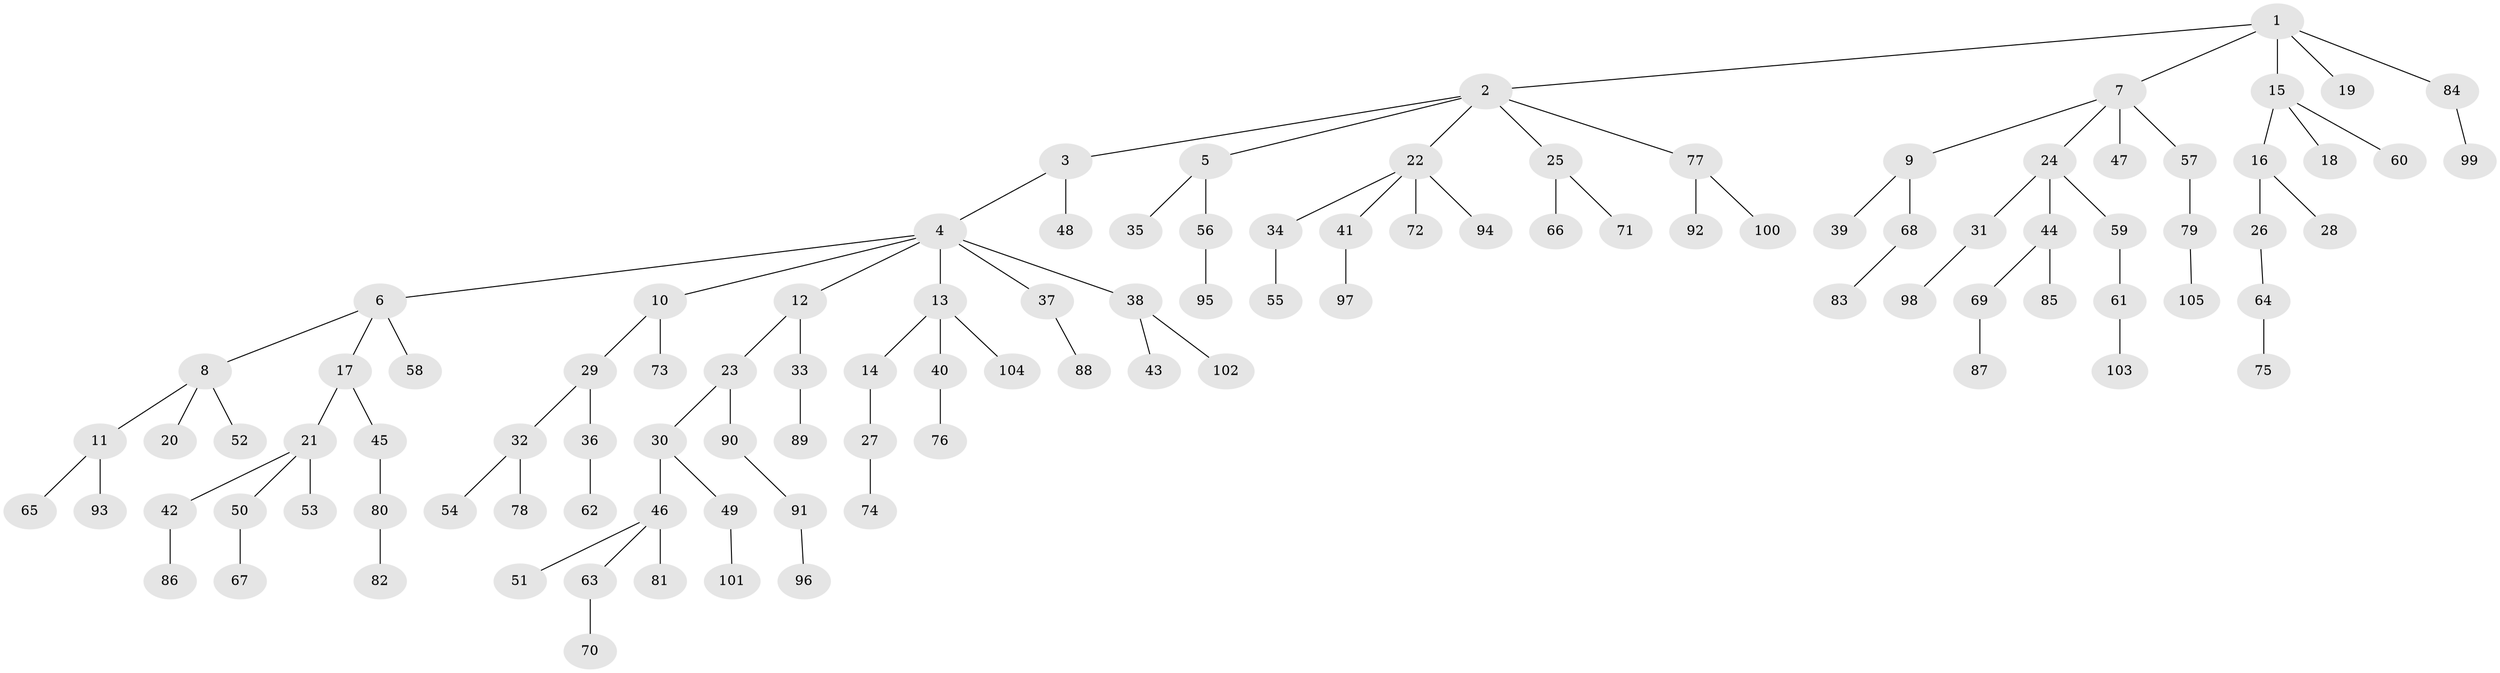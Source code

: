 // Generated by graph-tools (version 1.1) at 2025/36/03/09/25 02:36:30]
// undirected, 105 vertices, 104 edges
graph export_dot {
graph [start="1"]
  node [color=gray90,style=filled];
  1;
  2;
  3;
  4;
  5;
  6;
  7;
  8;
  9;
  10;
  11;
  12;
  13;
  14;
  15;
  16;
  17;
  18;
  19;
  20;
  21;
  22;
  23;
  24;
  25;
  26;
  27;
  28;
  29;
  30;
  31;
  32;
  33;
  34;
  35;
  36;
  37;
  38;
  39;
  40;
  41;
  42;
  43;
  44;
  45;
  46;
  47;
  48;
  49;
  50;
  51;
  52;
  53;
  54;
  55;
  56;
  57;
  58;
  59;
  60;
  61;
  62;
  63;
  64;
  65;
  66;
  67;
  68;
  69;
  70;
  71;
  72;
  73;
  74;
  75;
  76;
  77;
  78;
  79;
  80;
  81;
  82;
  83;
  84;
  85;
  86;
  87;
  88;
  89;
  90;
  91;
  92;
  93;
  94;
  95;
  96;
  97;
  98;
  99;
  100;
  101;
  102;
  103;
  104;
  105;
  1 -- 2;
  1 -- 7;
  1 -- 15;
  1 -- 19;
  1 -- 84;
  2 -- 3;
  2 -- 5;
  2 -- 22;
  2 -- 25;
  2 -- 77;
  3 -- 4;
  3 -- 48;
  4 -- 6;
  4 -- 10;
  4 -- 12;
  4 -- 13;
  4 -- 37;
  4 -- 38;
  5 -- 35;
  5 -- 56;
  6 -- 8;
  6 -- 17;
  6 -- 58;
  7 -- 9;
  7 -- 24;
  7 -- 47;
  7 -- 57;
  8 -- 11;
  8 -- 20;
  8 -- 52;
  9 -- 39;
  9 -- 68;
  10 -- 29;
  10 -- 73;
  11 -- 65;
  11 -- 93;
  12 -- 23;
  12 -- 33;
  13 -- 14;
  13 -- 40;
  13 -- 104;
  14 -- 27;
  15 -- 16;
  15 -- 18;
  15 -- 60;
  16 -- 26;
  16 -- 28;
  17 -- 21;
  17 -- 45;
  21 -- 42;
  21 -- 50;
  21 -- 53;
  22 -- 34;
  22 -- 41;
  22 -- 72;
  22 -- 94;
  23 -- 30;
  23 -- 90;
  24 -- 31;
  24 -- 44;
  24 -- 59;
  25 -- 66;
  25 -- 71;
  26 -- 64;
  27 -- 74;
  29 -- 32;
  29 -- 36;
  30 -- 46;
  30 -- 49;
  31 -- 98;
  32 -- 54;
  32 -- 78;
  33 -- 89;
  34 -- 55;
  36 -- 62;
  37 -- 88;
  38 -- 43;
  38 -- 102;
  40 -- 76;
  41 -- 97;
  42 -- 86;
  44 -- 69;
  44 -- 85;
  45 -- 80;
  46 -- 51;
  46 -- 63;
  46 -- 81;
  49 -- 101;
  50 -- 67;
  56 -- 95;
  57 -- 79;
  59 -- 61;
  61 -- 103;
  63 -- 70;
  64 -- 75;
  68 -- 83;
  69 -- 87;
  77 -- 92;
  77 -- 100;
  79 -- 105;
  80 -- 82;
  84 -- 99;
  90 -- 91;
  91 -- 96;
}
